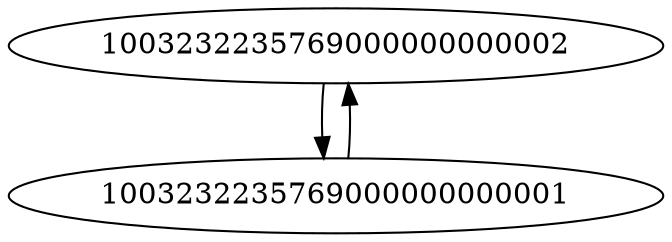 strict digraph G {
	1003232235769000000000002 -> 1003232235769000000000001
	1003232235769000000000001 -> 1003232235769000000000002
}
